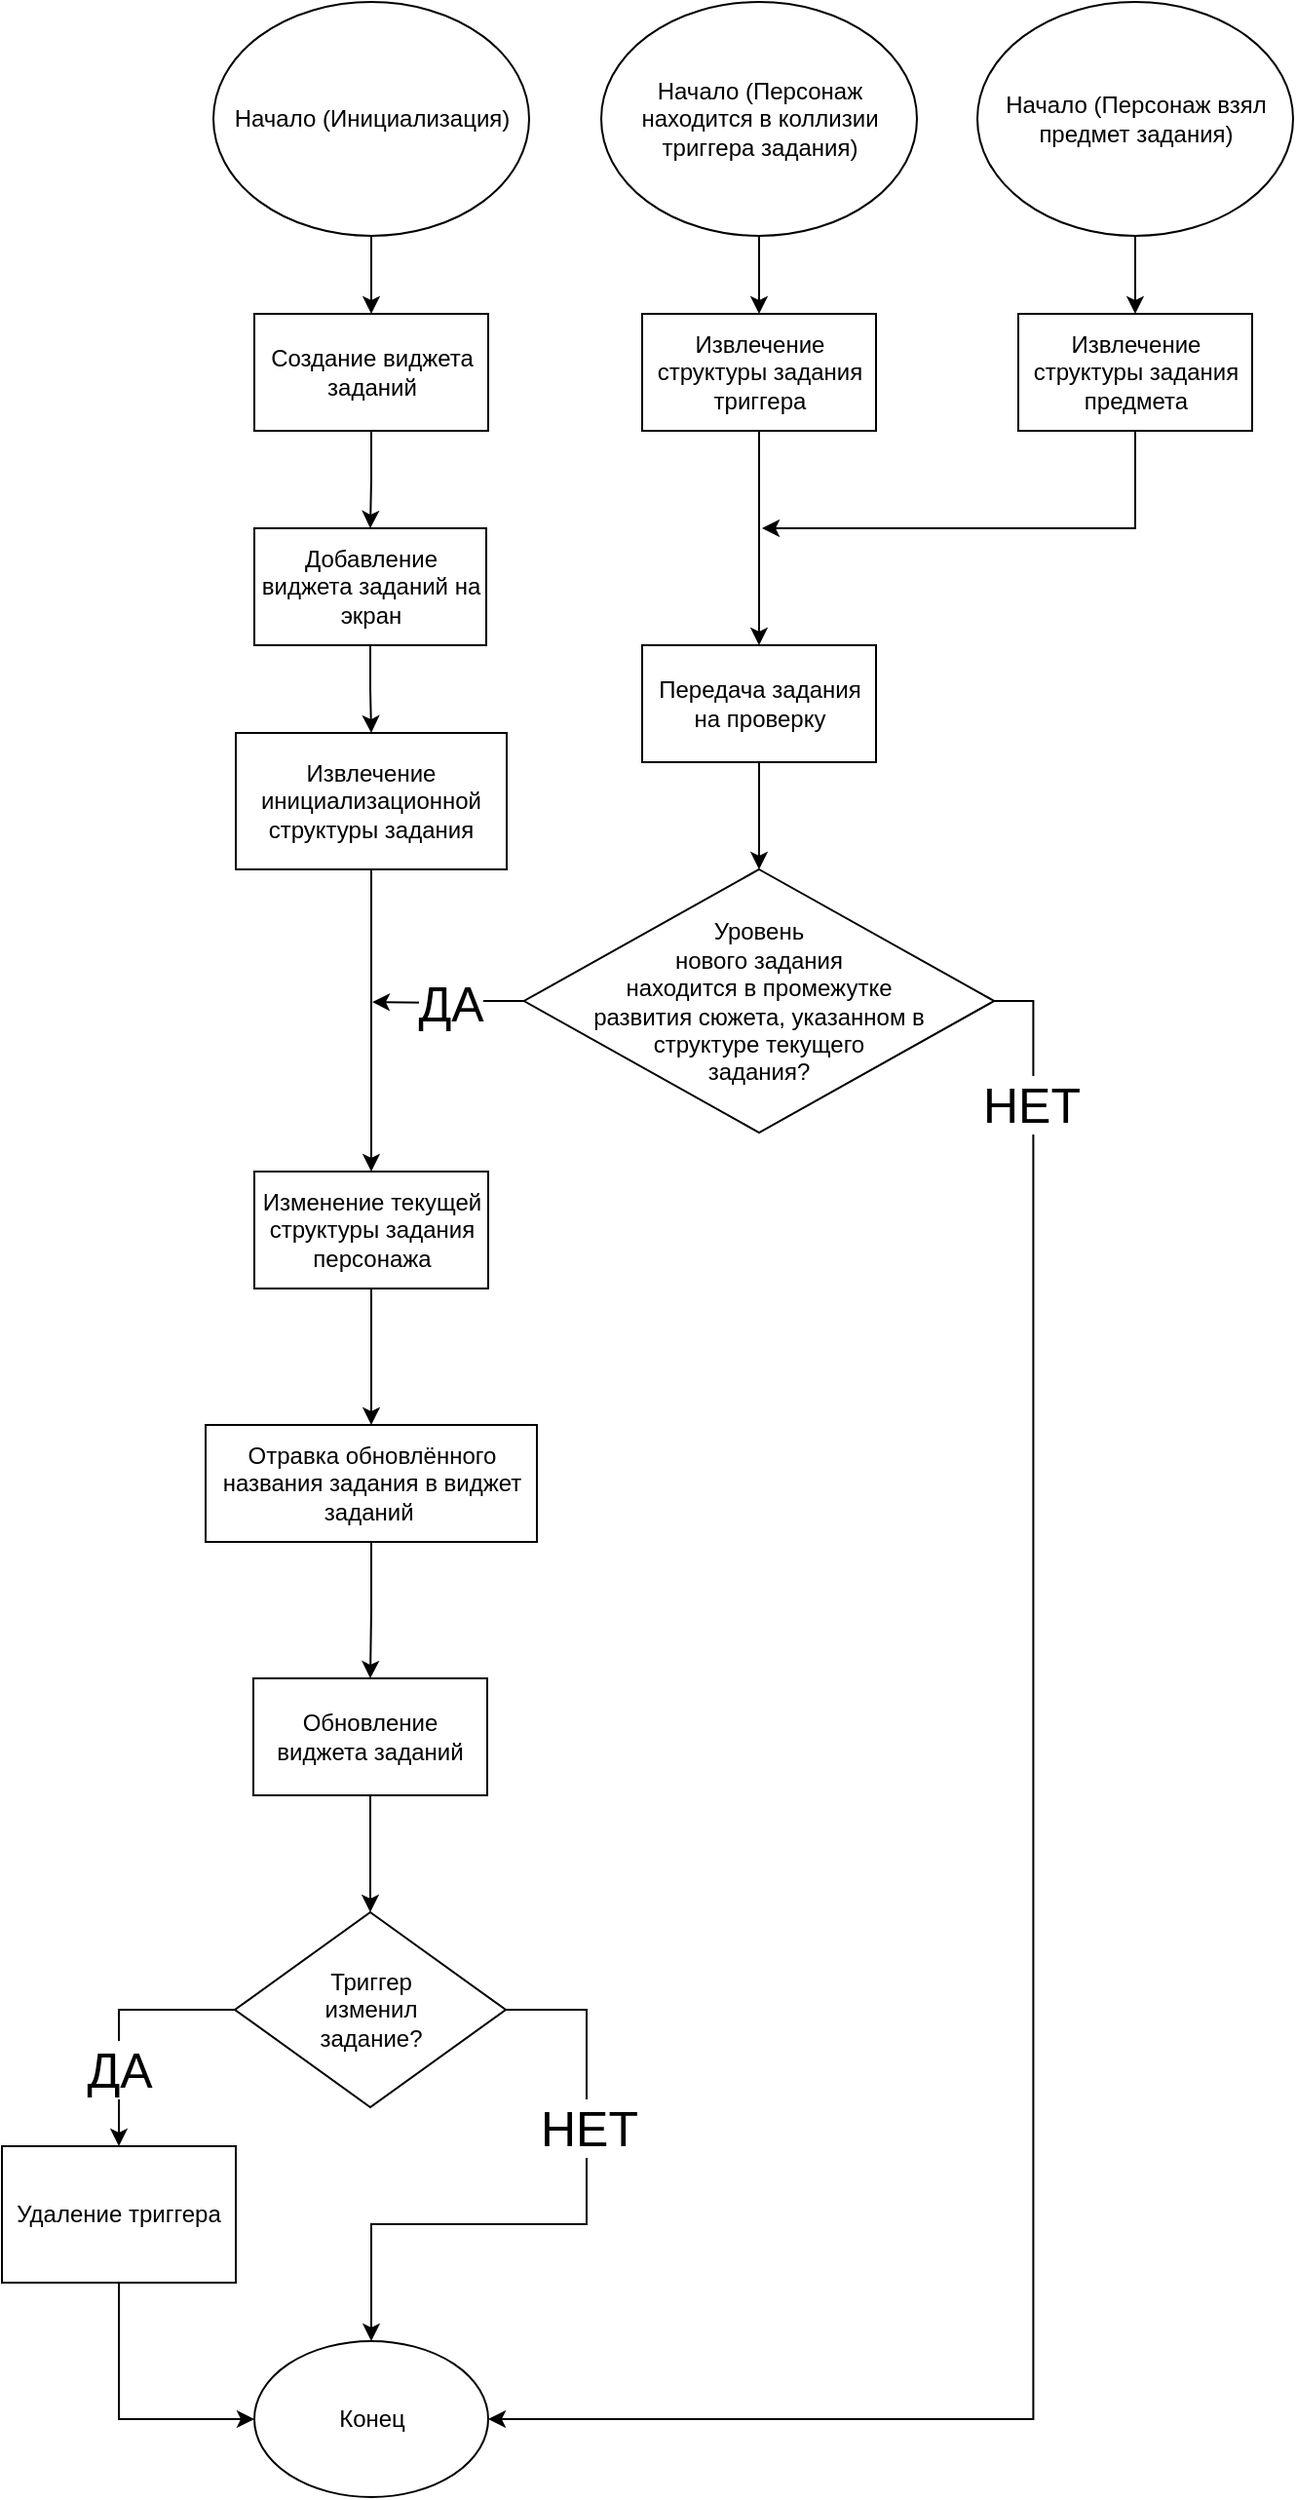 <mxfile version="22.1.11" type="github">
  <diagram name="Page-1" id="ySlSw5_M_sLU7GGw0Z9M">
    <mxGraphModel dx="1794" dy="1034" grid="1" gridSize="10" guides="1" tooltips="1" connect="1" arrows="1" fold="1" page="1" pageScale="1" pageWidth="827" pageHeight="1169" math="0" shadow="0">
      <root>
        <mxCell id="0" />
        <mxCell id="1" parent="0" />
        <mxCell id="G_eq-ZpYtLYm9ykq4yQ2-38" style="edgeStyle=orthogonalEdgeStyle;rounded=0;orthogonalLoop=1;jettySize=auto;html=1;entryX=0.5;entryY=0;entryDx=0;entryDy=0;" edge="1" parent="1" source="G_eq-ZpYtLYm9ykq4yQ2-39" target="G_eq-ZpYtLYm9ykq4yQ2-47">
          <mxGeometry relative="1" as="geometry" />
        </mxCell>
        <mxCell id="G_eq-ZpYtLYm9ykq4yQ2-39" value="Начало (Персонаж находится в коллизии триггера задания)" style="ellipse;whiteSpace=wrap;html=1;" vertex="1" parent="1">
          <mxGeometry x="327.5" y="20" width="162" height="120" as="geometry" />
        </mxCell>
        <mxCell id="G_eq-ZpYtLYm9ykq4yQ2-40" style="edgeStyle=orthogonalEdgeStyle;rounded=0;orthogonalLoop=1;jettySize=auto;html=1;entryX=0.5;entryY=0;entryDx=0;entryDy=0;" edge="1" parent="1" source="G_eq-ZpYtLYm9ykq4yQ2-41" target="G_eq-ZpYtLYm9ykq4yQ2-60">
          <mxGeometry relative="1" as="geometry" />
        </mxCell>
        <mxCell id="G_eq-ZpYtLYm9ykq4yQ2-41" value="Передача задания на проверку" style="rounded=0;whiteSpace=wrap;html=1;" vertex="1" parent="1">
          <mxGeometry x="348.5" y="350" width="120" height="60" as="geometry" />
        </mxCell>
        <mxCell id="G_eq-ZpYtLYm9ykq4yQ2-42" style="edgeStyle=orthogonalEdgeStyle;rounded=0;orthogonalLoop=1;jettySize=auto;html=1;" edge="1" parent="1" source="G_eq-ZpYtLYm9ykq4yQ2-43">
          <mxGeometry relative="1" as="geometry">
            <mxPoint x="410" y="290" as="targetPoint" />
            <Array as="points">
              <mxPoint x="602" y="290" />
            </Array>
          </mxGeometry>
        </mxCell>
        <mxCell id="G_eq-ZpYtLYm9ykq4yQ2-43" value="Извлечение структуры задания предмета" style="rounded=0;whiteSpace=wrap;html=1;" vertex="1" parent="1">
          <mxGeometry x="541.5" y="180" width="120" height="60" as="geometry" />
        </mxCell>
        <mxCell id="G_eq-ZpYtLYm9ykq4yQ2-44" style="edgeStyle=orthogonalEdgeStyle;rounded=0;orthogonalLoop=1;jettySize=auto;html=1;" edge="1" parent="1" source="G_eq-ZpYtLYm9ykq4yQ2-45" target="G_eq-ZpYtLYm9ykq4yQ2-43">
          <mxGeometry relative="1" as="geometry" />
        </mxCell>
        <mxCell id="G_eq-ZpYtLYm9ykq4yQ2-45" value="Начало (Персонаж взял предмет задания)" style="ellipse;whiteSpace=wrap;html=1;" vertex="1" parent="1">
          <mxGeometry x="520.5" y="20" width="162" height="120" as="geometry" />
        </mxCell>
        <mxCell id="G_eq-ZpYtLYm9ykq4yQ2-46" style="edgeStyle=orthogonalEdgeStyle;rounded=0;orthogonalLoop=1;jettySize=auto;html=1;exitX=0.5;exitY=1;exitDx=0;exitDy=0;entryX=0.5;entryY=0;entryDx=0;entryDy=0;" edge="1" parent="1" source="G_eq-ZpYtLYm9ykq4yQ2-47" target="G_eq-ZpYtLYm9ykq4yQ2-41">
          <mxGeometry relative="1" as="geometry" />
        </mxCell>
        <mxCell id="G_eq-ZpYtLYm9ykq4yQ2-47" value="Извлечение структуры задания триггера" style="rounded=0;whiteSpace=wrap;html=1;" vertex="1" parent="1">
          <mxGeometry x="348.5" y="180" width="120" height="60" as="geometry" />
        </mxCell>
        <mxCell id="G_eq-ZpYtLYm9ykq4yQ2-48" style="edgeStyle=orthogonalEdgeStyle;rounded=0;orthogonalLoop=1;jettySize=auto;html=1;entryX=0.5;entryY=0;entryDx=0;entryDy=0;" edge="1" parent="1" source="G_eq-ZpYtLYm9ykq4yQ2-49" target="G_eq-ZpYtLYm9ykq4yQ2-51">
          <mxGeometry relative="1" as="geometry" />
        </mxCell>
        <mxCell id="G_eq-ZpYtLYm9ykq4yQ2-49" value="Начало (Инициализация)" style="ellipse;whiteSpace=wrap;html=1;" vertex="1" parent="1">
          <mxGeometry x="128.5" y="20" width="162" height="120" as="geometry" />
        </mxCell>
        <mxCell id="G_eq-ZpYtLYm9ykq4yQ2-50" style="edgeStyle=orthogonalEdgeStyle;rounded=0;orthogonalLoop=1;jettySize=auto;html=1;entryX=0.5;entryY=0;entryDx=0;entryDy=0;" edge="1" parent="1" source="G_eq-ZpYtLYm9ykq4yQ2-51" target="G_eq-ZpYtLYm9ykq4yQ2-55">
          <mxGeometry relative="1" as="geometry" />
        </mxCell>
        <mxCell id="G_eq-ZpYtLYm9ykq4yQ2-51" value="Создание виджета заданий" style="rounded=0;whiteSpace=wrap;html=1;" vertex="1" parent="1">
          <mxGeometry x="149.5" y="180" width="120" height="60" as="geometry" />
        </mxCell>
        <mxCell id="G_eq-ZpYtLYm9ykq4yQ2-52" style="edgeStyle=orthogonalEdgeStyle;rounded=0;orthogonalLoop=1;jettySize=auto;html=1;" edge="1" parent="1" source="G_eq-ZpYtLYm9ykq4yQ2-53" target="G_eq-ZpYtLYm9ykq4yQ2-62">
          <mxGeometry relative="1" as="geometry" />
        </mxCell>
        <mxCell id="G_eq-ZpYtLYm9ykq4yQ2-53" value="Извлечение инициализационной структуры задания" style="rounded=0;whiteSpace=wrap;html=1;" vertex="1" parent="1">
          <mxGeometry x="140" y="395" width="139" height="70" as="geometry" />
        </mxCell>
        <mxCell id="G_eq-ZpYtLYm9ykq4yQ2-54" style="edgeStyle=orthogonalEdgeStyle;rounded=0;orthogonalLoop=1;jettySize=auto;html=1;entryX=0.5;entryY=0;entryDx=0;entryDy=0;" edge="1" parent="1" source="G_eq-ZpYtLYm9ykq4yQ2-55" target="G_eq-ZpYtLYm9ykq4yQ2-53">
          <mxGeometry relative="1" as="geometry" />
        </mxCell>
        <mxCell id="G_eq-ZpYtLYm9ykq4yQ2-55" value="Добавление виджета заданий на экран" style="rounded=0;whiteSpace=wrap;html=1;" vertex="1" parent="1">
          <mxGeometry x="149.5" y="290" width="119" height="60" as="geometry" />
        </mxCell>
        <mxCell id="G_eq-ZpYtLYm9ykq4yQ2-56" style="edgeStyle=orthogonalEdgeStyle;rounded=0;orthogonalLoop=1;jettySize=auto;html=1;exitX=0;exitY=0.5;exitDx=0;exitDy=0;" edge="1" parent="1" source="G_eq-ZpYtLYm9ykq4yQ2-60">
          <mxGeometry relative="1" as="geometry">
            <mxPoint x="210" y="533" as="targetPoint" />
          </mxGeometry>
        </mxCell>
        <mxCell id="G_eq-ZpYtLYm9ykq4yQ2-57" value="&lt;font style=&quot;font-size: 25px;&quot;&gt;ДА&lt;/font&gt;" style="edgeLabel;html=1;align=center;verticalAlign=middle;resizable=0;points=[];" vertex="1" connectable="0" parent="G_eq-ZpYtLYm9ykq4yQ2-56">
          <mxGeometry x="0.215" y="-1" relative="1" as="geometry">
            <mxPoint x="9" as="offset" />
          </mxGeometry>
        </mxCell>
        <mxCell id="G_eq-ZpYtLYm9ykq4yQ2-58" style="edgeStyle=orthogonalEdgeStyle;rounded=0;orthogonalLoop=1;jettySize=auto;html=1;exitX=1;exitY=0.5;exitDx=0;exitDy=0;entryX=1;entryY=0.5;entryDx=0;entryDy=0;" edge="1" parent="1" source="G_eq-ZpYtLYm9ykq4yQ2-60" target="G_eq-ZpYtLYm9ykq4yQ2-74">
          <mxGeometry relative="1" as="geometry">
            <mxPoint x="450" y="870" as="targetPoint" />
          </mxGeometry>
        </mxCell>
        <mxCell id="G_eq-ZpYtLYm9ykq4yQ2-59" value="&lt;font style=&quot;font-size: 25px;&quot;&gt;НЕТ&lt;/font&gt;" style="edgeLabel;html=1;align=center;verticalAlign=middle;resizable=0;points=[];" vertex="1" connectable="0" parent="G_eq-ZpYtLYm9ykq4yQ2-58">
          <mxGeometry x="-0.859" y="-1" relative="1" as="geometry">
            <mxPoint as="offset" />
          </mxGeometry>
        </mxCell>
        <mxCell id="G_eq-ZpYtLYm9ykq4yQ2-60" value="Уровень&lt;br&gt;нового задания&lt;br&gt;находится в&amp;nbsp;промежутке&lt;br&gt;развития сюжета, указанном в&lt;br&gt;структуре текущего&lt;br&gt;задания?" style="rhombus;whiteSpace=wrap;html=1;" vertex="1" parent="1">
          <mxGeometry x="287.88" y="465" width="241.25" height="135" as="geometry" />
        </mxCell>
        <mxCell id="G_eq-ZpYtLYm9ykq4yQ2-61" style="edgeStyle=orthogonalEdgeStyle;rounded=0;orthogonalLoop=1;jettySize=auto;html=1;entryX=0.5;entryY=0;entryDx=0;entryDy=0;" edge="1" parent="1" source="G_eq-ZpYtLYm9ykq4yQ2-62" target="G_eq-ZpYtLYm9ykq4yQ2-64">
          <mxGeometry relative="1" as="geometry" />
        </mxCell>
        <mxCell id="G_eq-ZpYtLYm9ykq4yQ2-62" value="Изменение текущей структуры задания персонажа" style="rounded=0;whiteSpace=wrap;html=1;" vertex="1" parent="1">
          <mxGeometry x="149.5" y="620" width="120" height="60" as="geometry" />
        </mxCell>
        <mxCell id="G_eq-ZpYtLYm9ykq4yQ2-63" style="edgeStyle=orthogonalEdgeStyle;rounded=0;orthogonalLoop=1;jettySize=auto;html=1;entryX=0.5;entryY=0;entryDx=0;entryDy=0;" edge="1" parent="1" source="G_eq-ZpYtLYm9ykq4yQ2-64" target="G_eq-ZpYtLYm9ykq4yQ2-66">
          <mxGeometry relative="1" as="geometry" />
        </mxCell>
        <mxCell id="G_eq-ZpYtLYm9ykq4yQ2-64" value="Отравка обновлённого названия задания в виджет заданий&amp;nbsp;" style="rounded=0;whiteSpace=wrap;html=1;" vertex="1" parent="1">
          <mxGeometry x="124.5" y="750" width="170" height="60" as="geometry" />
        </mxCell>
        <mxCell id="G_eq-ZpYtLYm9ykq4yQ2-65" style="edgeStyle=orthogonalEdgeStyle;rounded=0;orthogonalLoop=1;jettySize=auto;html=1;entryX=0.5;entryY=0;entryDx=0;entryDy=0;" edge="1" parent="1" source="G_eq-ZpYtLYm9ykq4yQ2-66" target="G_eq-ZpYtLYm9ykq4yQ2-71">
          <mxGeometry relative="1" as="geometry" />
        </mxCell>
        <mxCell id="G_eq-ZpYtLYm9ykq4yQ2-66" value="Обновление виджета заданий" style="rounded=0;whiteSpace=wrap;html=1;" vertex="1" parent="1">
          <mxGeometry x="149" y="880" width="120" height="60" as="geometry" />
        </mxCell>
        <mxCell id="G_eq-ZpYtLYm9ykq4yQ2-67" style="edgeStyle=orthogonalEdgeStyle;rounded=0;orthogonalLoop=1;jettySize=auto;html=1;entryX=0.5;entryY=0;entryDx=0;entryDy=0;exitX=0;exitY=0.5;exitDx=0;exitDy=0;" edge="1" parent="1" source="G_eq-ZpYtLYm9ykq4yQ2-71" target="G_eq-ZpYtLYm9ykq4yQ2-73">
          <mxGeometry relative="1" as="geometry" />
        </mxCell>
        <mxCell id="G_eq-ZpYtLYm9ykq4yQ2-68" value="&lt;font style=&quot;font-size: 25px;&quot;&gt;ДА&lt;/font&gt;" style="edgeLabel;html=1;align=center;verticalAlign=middle;resizable=0;points=[];" vertex="1" connectable="0" parent="G_eq-ZpYtLYm9ykq4yQ2-67">
          <mxGeometry x="-0.056" y="2" relative="1" as="geometry">
            <mxPoint x="-2" y="28" as="offset" />
          </mxGeometry>
        </mxCell>
        <mxCell id="G_eq-ZpYtLYm9ykq4yQ2-69" style="edgeStyle=orthogonalEdgeStyle;rounded=0;orthogonalLoop=1;jettySize=auto;html=1;entryX=0.5;entryY=0;entryDx=0;entryDy=0;exitX=1;exitY=0.5;exitDx=0;exitDy=0;" edge="1" parent="1" source="G_eq-ZpYtLYm9ykq4yQ2-71" target="G_eq-ZpYtLYm9ykq4yQ2-74">
          <mxGeometry relative="1" as="geometry">
            <Array as="points">
              <mxPoint x="320" y="1050" />
              <mxPoint x="320" y="1160" />
              <mxPoint x="209" y="1160" />
            </Array>
          </mxGeometry>
        </mxCell>
        <mxCell id="G_eq-ZpYtLYm9ykq4yQ2-70" value="&lt;font style=&quot;font-size: 25px;&quot;&gt;НЕТ&lt;/font&gt;" style="edgeLabel;html=1;align=center;verticalAlign=middle;resizable=0;points=[];" vertex="1" connectable="0" parent="G_eq-ZpYtLYm9ykq4yQ2-69">
          <mxGeometry x="0.004" y="1" relative="1" as="geometry">
            <mxPoint x="11" y="-51" as="offset" />
          </mxGeometry>
        </mxCell>
        <mxCell id="G_eq-ZpYtLYm9ykq4yQ2-71" value="Триггер&lt;br&gt;изменил&lt;br&gt;задание?" style="rhombus;whiteSpace=wrap;html=1;" vertex="1" parent="1">
          <mxGeometry x="139.5" y="1000" width="139" height="100" as="geometry" />
        </mxCell>
        <mxCell id="G_eq-ZpYtLYm9ykq4yQ2-72" style="edgeStyle=orthogonalEdgeStyle;rounded=0;orthogonalLoop=1;jettySize=auto;html=1;entryX=0;entryY=0.5;entryDx=0;entryDy=0;exitX=0.5;exitY=1;exitDx=0;exitDy=0;" edge="1" parent="1" source="G_eq-ZpYtLYm9ykq4yQ2-73" target="G_eq-ZpYtLYm9ykq4yQ2-74">
          <mxGeometry relative="1" as="geometry" />
        </mxCell>
        <mxCell id="G_eq-ZpYtLYm9ykq4yQ2-73" value="Удаление триггера" style="rounded=0;whiteSpace=wrap;html=1;" vertex="1" parent="1">
          <mxGeometry x="20" y="1120" width="120" height="70" as="geometry" />
        </mxCell>
        <mxCell id="G_eq-ZpYtLYm9ykq4yQ2-74" value="Конец" style="ellipse;whiteSpace=wrap;html=1;" vertex="1" parent="1">
          <mxGeometry x="149.5" y="1220" width="120" height="80" as="geometry" />
        </mxCell>
      </root>
    </mxGraphModel>
  </diagram>
</mxfile>
